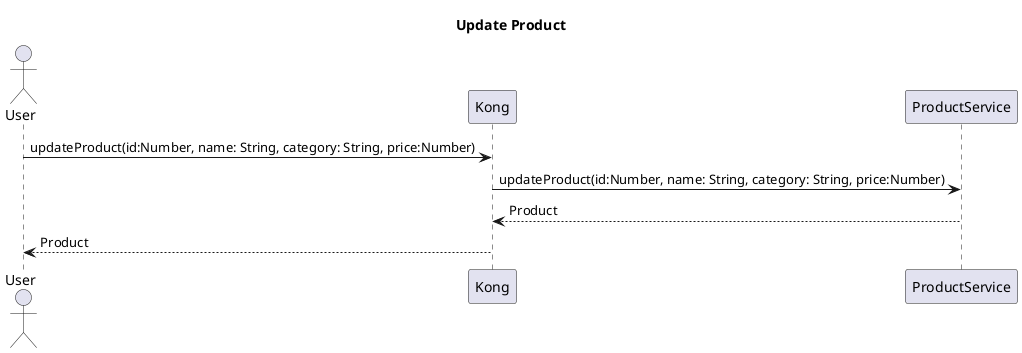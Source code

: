 @startuml update-product
title Update Product
actor User

User -> Kong : updateProduct(id:Number, name: String, category: String, price:Number)
Kong -> ProductService : updateProduct(id:Number, name: String, category: String, price:Number)
ProductService --> Kong : Product
Kong --> User : Product
@enduml